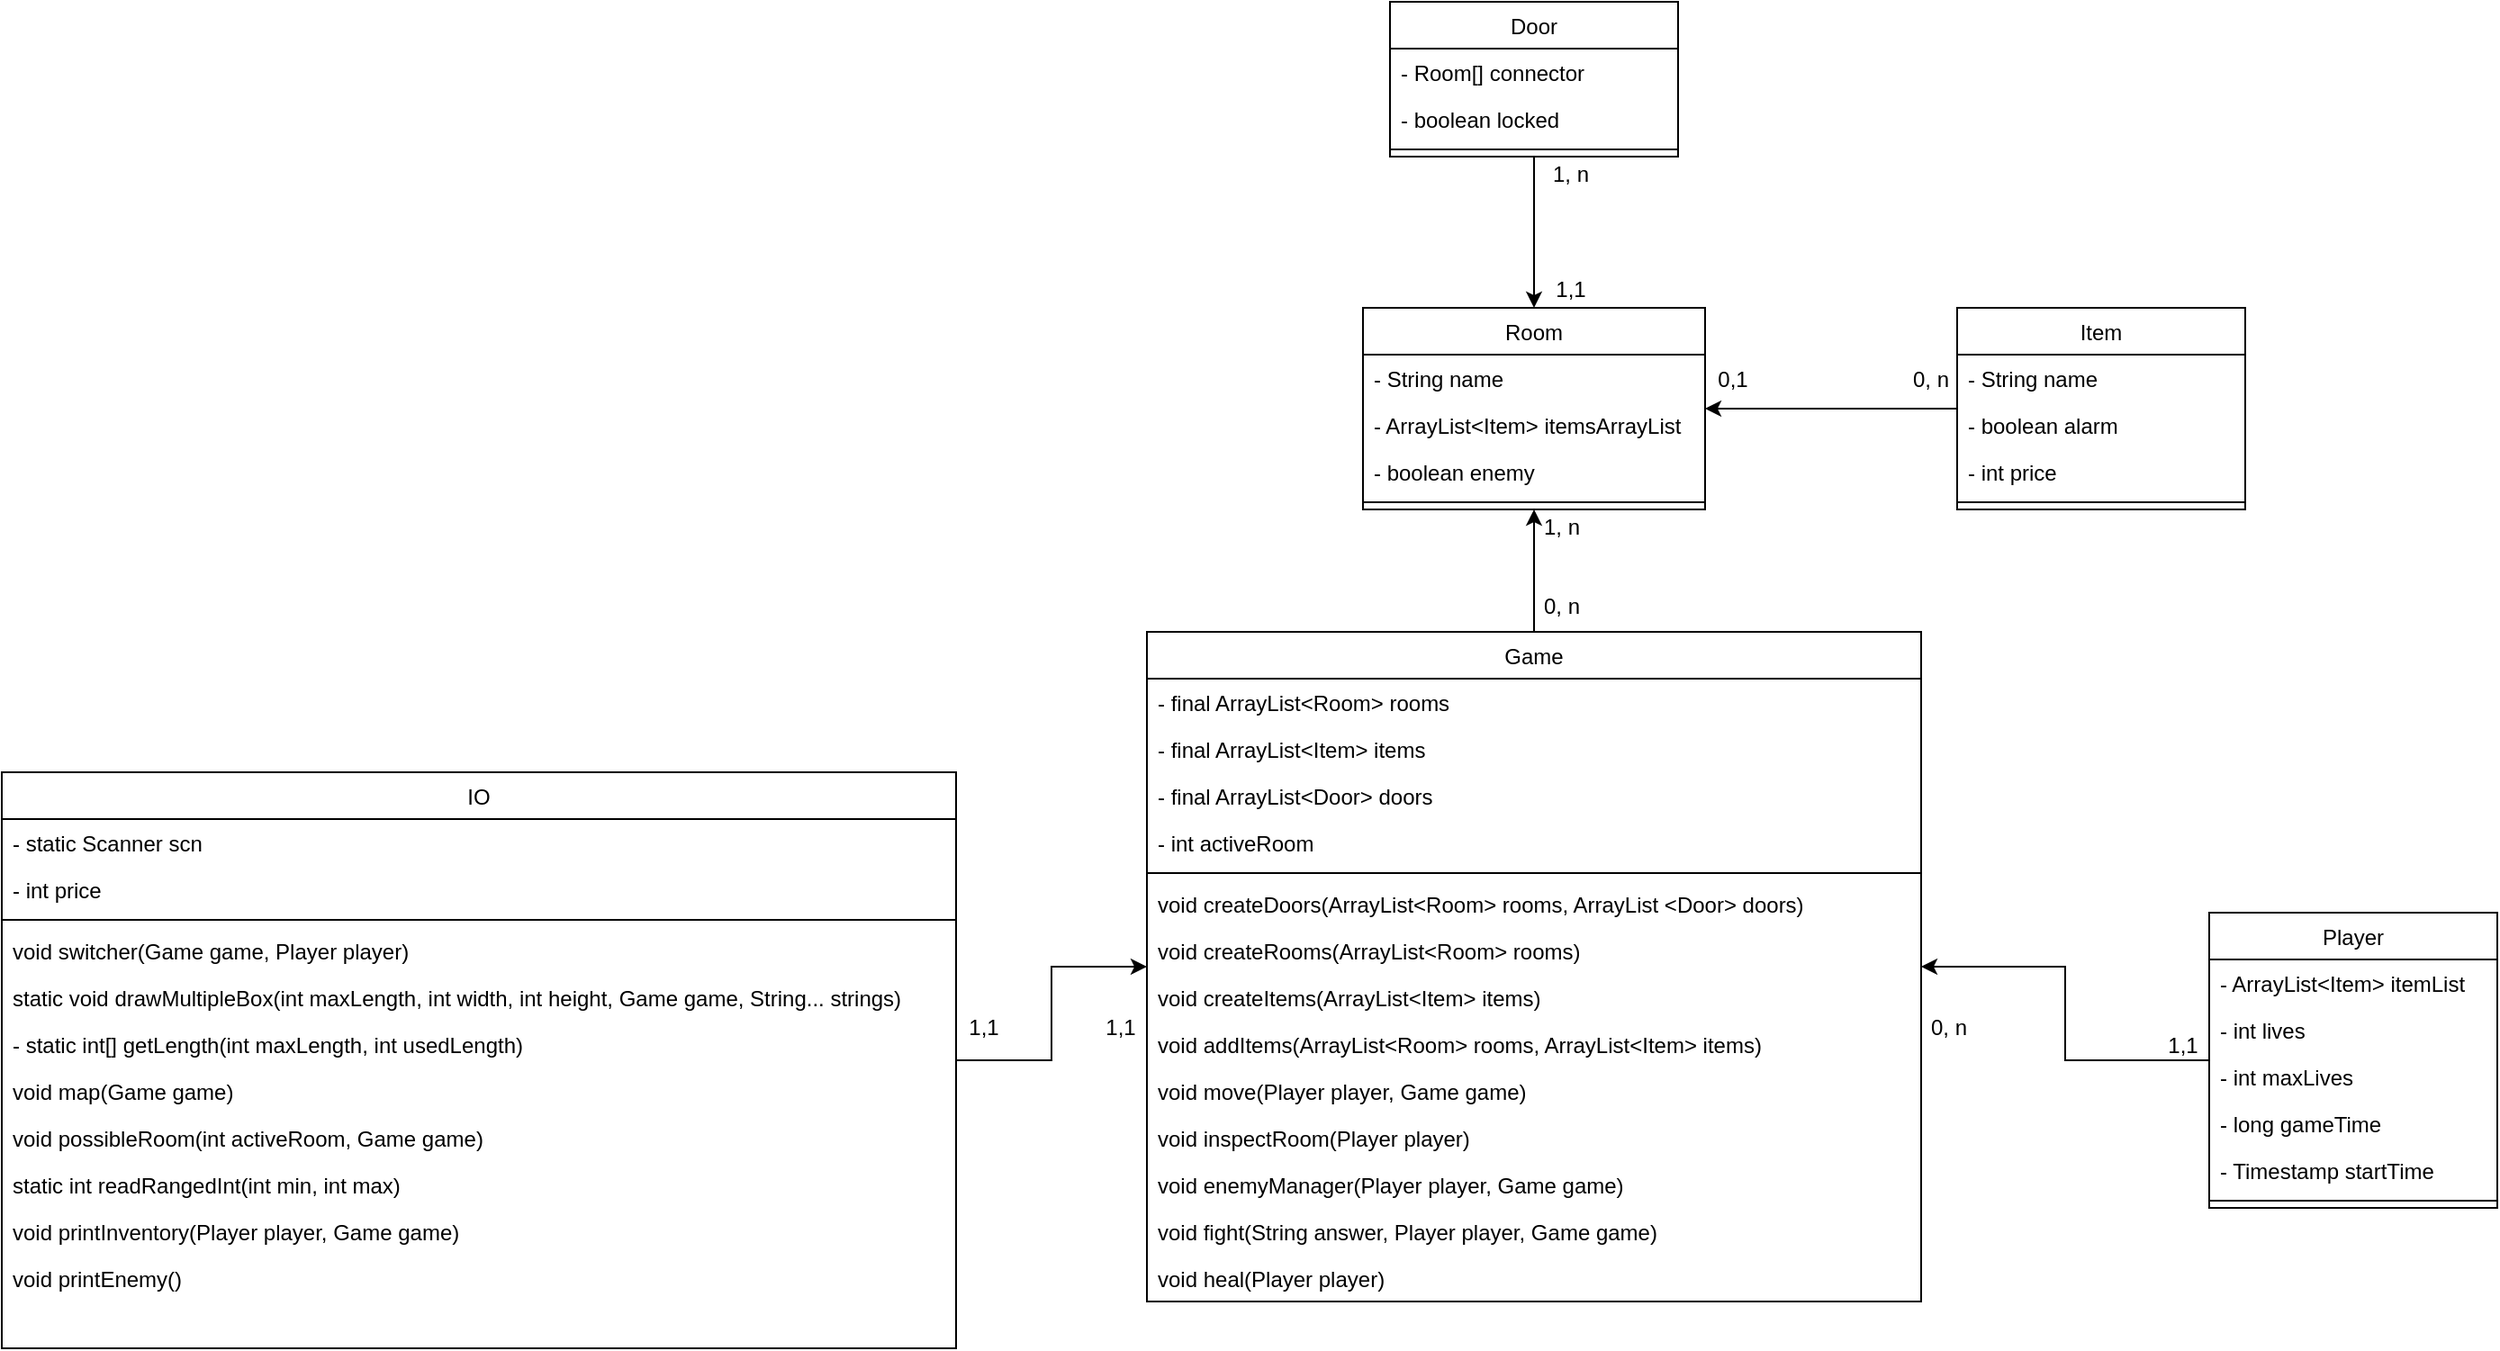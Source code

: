 <mxfile version="15.7.0" type="device"><diagram id="C5RBs43oDa-KdzZeNtuy" name="Page-1"><mxGraphModel dx="2651" dy="2196" grid="1" gridSize="10" guides="1" tooltips="1" connect="1" arrows="1" fold="1" page="1" pageScale="1" pageWidth="827" pageHeight="1169" math="0" shadow="0"><root><mxCell id="WIyWlLk6GJQsqaUBKTNV-0"/><mxCell id="WIyWlLk6GJQsqaUBKTNV-1" parent="WIyWlLk6GJQsqaUBKTNV-0"/><mxCell id="lZHKjosbEtDZUROAbVcG-98" style="edgeStyle=orthogonalEdgeStyle;rounded=0;orthogonalLoop=1;jettySize=auto;html=1;" parent="WIyWlLk6GJQsqaUBKTNV-1" source="lZHKjosbEtDZUROAbVcG-0" target="lZHKjosbEtDZUROAbVcG-18" edge="1"><mxGeometry relative="1" as="geometry"/></mxCell><mxCell id="lZHKjosbEtDZUROAbVcG-0" value="Item" style="swimlane;fontStyle=0;align=center;verticalAlign=top;childLayout=stackLayout;horizontal=1;startSize=26;horizontalStack=0;resizeParent=1;resizeLast=0;collapsible=1;marginBottom=0;rounded=0;shadow=0;strokeWidth=1;" parent="WIyWlLk6GJQsqaUBKTNV-1" vertex="1"><mxGeometry x="970" y="-740" width="160" height="112" as="geometry"><mxRectangle x="550" y="140" width="160" height="26" as="alternateBounds"/></mxGeometry></mxCell><mxCell id="lZHKjosbEtDZUROAbVcG-1" value="- String name" style="text;align=left;verticalAlign=top;spacingLeft=4;spacingRight=4;overflow=hidden;rotatable=0;points=[[0,0.5],[1,0.5]];portConstraint=eastwest;" parent="lZHKjosbEtDZUROAbVcG-0" vertex="1"><mxGeometry y="26" width="160" height="26" as="geometry"/></mxCell><mxCell id="lZHKjosbEtDZUROAbVcG-2" value="- boolean alarm" style="text;align=left;verticalAlign=top;spacingLeft=4;spacingRight=4;overflow=hidden;rotatable=0;points=[[0,0.5],[1,0.5]];portConstraint=eastwest;rounded=0;shadow=0;html=0;" parent="lZHKjosbEtDZUROAbVcG-0" vertex="1"><mxGeometry y="52" width="160" height="26" as="geometry"/></mxCell><mxCell id="lZHKjosbEtDZUROAbVcG-3" value="- int price" style="text;align=left;verticalAlign=top;spacingLeft=4;spacingRight=4;overflow=hidden;rotatable=0;points=[[0,0.5],[1,0.5]];portConstraint=eastwest;rounded=0;shadow=0;html=0;" parent="lZHKjosbEtDZUROAbVcG-0" vertex="1"><mxGeometry y="78" width="160" height="26" as="geometry"/></mxCell><mxCell id="lZHKjosbEtDZUROAbVcG-6" value="" style="line;html=1;strokeWidth=1;align=left;verticalAlign=middle;spacingTop=-1;spacingLeft=3;spacingRight=3;rotatable=0;labelPosition=right;points=[];portConstraint=eastwest;" parent="lZHKjosbEtDZUROAbVcG-0" vertex="1"><mxGeometry y="104" width="160" height="8" as="geometry"/></mxCell><mxCell id="lZHKjosbEtDZUROAbVcG-99" style="edgeStyle=orthogonalEdgeStyle;rounded=0;orthogonalLoop=1;jettySize=auto;html=1;" parent="WIyWlLk6GJQsqaUBKTNV-1" source="lZHKjosbEtDZUROAbVcG-9" target="lZHKjosbEtDZUROAbVcG-45" edge="1"><mxGeometry relative="1" as="geometry"/></mxCell><mxCell id="lZHKjosbEtDZUROAbVcG-9" value="Player" style="swimlane;fontStyle=0;align=center;verticalAlign=top;childLayout=stackLayout;horizontal=1;startSize=26;horizontalStack=0;resizeParent=1;resizeLast=0;collapsible=1;marginBottom=0;rounded=0;shadow=0;strokeWidth=1;" parent="WIyWlLk6GJQsqaUBKTNV-1" vertex="1"><mxGeometry x="1110" y="-404" width="160" height="164" as="geometry"><mxRectangle x="550" y="140" width="160" height="26" as="alternateBounds"/></mxGeometry></mxCell><mxCell id="lZHKjosbEtDZUROAbVcG-10" value="- ArrayList&lt;Item&gt; itemList" style="text;align=left;verticalAlign=top;spacingLeft=4;spacingRight=4;overflow=hidden;rotatable=0;points=[[0,0.5],[1,0.5]];portConstraint=eastwest;" parent="lZHKjosbEtDZUROAbVcG-9" vertex="1"><mxGeometry y="26" width="160" height="26" as="geometry"/></mxCell><mxCell id="lZHKjosbEtDZUROAbVcG-11" value="- int lives" style="text;align=left;verticalAlign=top;spacingLeft=4;spacingRight=4;overflow=hidden;rotatable=0;points=[[0,0.5],[1,0.5]];portConstraint=eastwest;rounded=0;shadow=0;html=0;" parent="lZHKjosbEtDZUROAbVcG-9" vertex="1"><mxGeometry y="52" width="160" height="26" as="geometry"/></mxCell><mxCell id="lZHKjosbEtDZUROAbVcG-12" value="- int maxLives" style="text;align=left;verticalAlign=top;spacingLeft=4;spacingRight=4;overflow=hidden;rotatable=0;points=[[0,0.5],[1,0.5]];portConstraint=eastwest;rounded=0;shadow=0;html=0;" parent="lZHKjosbEtDZUROAbVcG-9" vertex="1"><mxGeometry y="78" width="160" height="26" as="geometry"/></mxCell><mxCell id="lZHKjosbEtDZUROAbVcG-13" value="- long gameTime" style="text;align=left;verticalAlign=top;spacingLeft=4;spacingRight=4;overflow=hidden;rotatable=0;points=[[0,0.5],[1,0.5]];portConstraint=eastwest;rounded=0;shadow=0;html=0;" parent="lZHKjosbEtDZUROAbVcG-9" vertex="1"><mxGeometry y="104" width="160" height="26" as="geometry"/></mxCell><mxCell id="lZHKjosbEtDZUROAbVcG-14" value="- Timestamp startTime" style="text;align=left;verticalAlign=top;spacingLeft=4;spacingRight=4;overflow=hidden;rotatable=0;points=[[0,0.5],[1,0.5]];portConstraint=eastwest;rounded=0;shadow=0;html=0;" parent="lZHKjosbEtDZUROAbVcG-9" vertex="1"><mxGeometry y="130" width="160" height="26" as="geometry"/></mxCell><mxCell id="lZHKjosbEtDZUROAbVcG-15" value="" style="line;html=1;strokeWidth=1;align=left;verticalAlign=middle;spacingTop=-1;spacingLeft=3;spacingRight=3;rotatable=0;labelPosition=right;points=[];portConstraint=eastwest;" parent="lZHKjosbEtDZUROAbVcG-9" vertex="1"><mxGeometry y="156" width="160" height="8" as="geometry"/></mxCell><mxCell id="lZHKjosbEtDZUROAbVcG-18" value="Room" style="swimlane;fontStyle=0;align=center;verticalAlign=top;childLayout=stackLayout;horizontal=1;startSize=26;horizontalStack=0;resizeParent=1;resizeLast=0;collapsible=1;marginBottom=0;rounded=0;shadow=0;strokeWidth=1;" parent="WIyWlLk6GJQsqaUBKTNV-1" vertex="1"><mxGeometry x="640" y="-740" width="190" height="112" as="geometry"><mxRectangle x="550" y="140" width="160" height="26" as="alternateBounds"/></mxGeometry></mxCell><mxCell id="lZHKjosbEtDZUROAbVcG-19" value="- String name" style="text;align=left;verticalAlign=top;spacingLeft=4;spacingRight=4;overflow=hidden;rotatable=0;points=[[0,0.5],[1,0.5]];portConstraint=eastwest;" parent="lZHKjosbEtDZUROAbVcG-18" vertex="1"><mxGeometry y="26" width="190" height="26" as="geometry"/></mxCell><mxCell id="lZHKjosbEtDZUROAbVcG-20" value="- ArrayList&lt;Item&gt; itemsArrayList" style="text;align=left;verticalAlign=top;spacingLeft=4;spacingRight=4;overflow=hidden;rotatable=0;points=[[0,0.5],[1,0.5]];portConstraint=eastwest;rounded=0;shadow=0;html=0;" parent="lZHKjosbEtDZUROAbVcG-18" vertex="1"><mxGeometry y="52" width="190" height="26" as="geometry"/></mxCell><mxCell id="lZHKjosbEtDZUROAbVcG-21" value="- boolean enemy" style="text;align=left;verticalAlign=top;spacingLeft=4;spacingRight=4;overflow=hidden;rotatable=0;points=[[0,0.5],[1,0.5]];portConstraint=eastwest;rounded=0;shadow=0;html=0;" parent="lZHKjosbEtDZUROAbVcG-18" vertex="1"><mxGeometry y="78" width="190" height="26" as="geometry"/></mxCell><mxCell id="lZHKjosbEtDZUROAbVcG-24" value="" style="line;html=1;strokeWidth=1;align=left;verticalAlign=middle;spacingTop=-1;spacingLeft=3;spacingRight=3;rotatable=0;labelPosition=right;points=[];portConstraint=eastwest;" parent="lZHKjosbEtDZUROAbVcG-18" vertex="1"><mxGeometry y="104" width="190" height="8" as="geometry"/></mxCell><mxCell id="lZHKjosbEtDZUROAbVcG-91" style="edgeStyle=orthogonalEdgeStyle;rounded=0;orthogonalLoop=1;jettySize=auto;html=1;" parent="WIyWlLk6GJQsqaUBKTNV-1" source="lZHKjosbEtDZUROAbVcG-36" target="lZHKjosbEtDZUROAbVcG-18" edge="1"><mxGeometry relative="1" as="geometry"/></mxCell><mxCell id="lZHKjosbEtDZUROAbVcG-36" value="Door" style="swimlane;fontStyle=0;align=center;verticalAlign=top;childLayout=stackLayout;horizontal=1;startSize=26;horizontalStack=0;resizeParent=1;resizeLast=0;collapsible=1;marginBottom=0;rounded=0;shadow=0;strokeWidth=1;" parent="WIyWlLk6GJQsqaUBKTNV-1" vertex="1"><mxGeometry x="655" y="-910" width="160" height="86" as="geometry"><mxRectangle x="550" y="140" width="160" height="26" as="alternateBounds"/></mxGeometry></mxCell><mxCell id="lZHKjosbEtDZUROAbVcG-37" value="- Room[] connector" style="text;align=left;verticalAlign=top;spacingLeft=4;spacingRight=4;overflow=hidden;rotatable=0;points=[[0,0.5],[1,0.5]];portConstraint=eastwest;" parent="lZHKjosbEtDZUROAbVcG-36" vertex="1"><mxGeometry y="26" width="160" height="26" as="geometry"/></mxCell><mxCell id="lZHKjosbEtDZUROAbVcG-38" value="- boolean locked" style="text;align=left;verticalAlign=top;spacingLeft=4;spacingRight=4;overflow=hidden;rotatable=0;points=[[0,0.5],[1,0.5]];portConstraint=eastwest;rounded=0;shadow=0;html=0;" parent="lZHKjosbEtDZUROAbVcG-36" vertex="1"><mxGeometry y="52" width="160" height="26" as="geometry"/></mxCell><mxCell id="lZHKjosbEtDZUROAbVcG-42" value="" style="line;html=1;strokeWidth=1;align=left;verticalAlign=middle;spacingTop=-1;spacingLeft=3;spacingRight=3;rotatable=0;labelPosition=right;points=[];portConstraint=eastwest;" parent="lZHKjosbEtDZUROAbVcG-36" vertex="1"><mxGeometry y="78" width="160" height="8" as="geometry"/></mxCell><mxCell id="lZHKjosbEtDZUROAbVcG-90" style="edgeStyle=orthogonalEdgeStyle;rounded=0;orthogonalLoop=1;jettySize=auto;html=1;" parent="WIyWlLk6GJQsqaUBKTNV-1" source="lZHKjosbEtDZUROAbVcG-45" target="lZHKjosbEtDZUROAbVcG-18" edge="1"><mxGeometry relative="1" as="geometry"/></mxCell><mxCell id="lZHKjosbEtDZUROAbVcG-45" value="Game" style="swimlane;fontStyle=0;align=center;verticalAlign=top;childLayout=stackLayout;horizontal=1;startSize=26;horizontalStack=0;resizeParent=1;resizeLast=0;collapsible=1;marginBottom=0;rounded=0;shadow=0;strokeWidth=1;" parent="WIyWlLk6GJQsqaUBKTNV-1" vertex="1"><mxGeometry x="520" y="-560" width="430" height="372" as="geometry"><mxRectangle x="550" y="140" width="160" height="26" as="alternateBounds"/></mxGeometry></mxCell><mxCell id="lZHKjosbEtDZUROAbVcG-46" value="- final ArrayList&lt;Room&gt; rooms" style="text;align=left;verticalAlign=top;spacingLeft=4;spacingRight=4;overflow=hidden;rotatable=0;points=[[0,0.5],[1,0.5]];portConstraint=eastwest;" parent="lZHKjosbEtDZUROAbVcG-45" vertex="1"><mxGeometry y="26" width="430" height="26" as="geometry"/></mxCell><mxCell id="lZHKjosbEtDZUROAbVcG-63" value="- final ArrayList&lt;Item&gt; items" style="text;align=left;verticalAlign=top;spacingLeft=4;spacingRight=4;overflow=hidden;rotatable=0;points=[[0,0.5],[1,0.5]];portConstraint=eastwest;" parent="lZHKjosbEtDZUROAbVcG-45" vertex="1"><mxGeometry y="52" width="430" height="26" as="geometry"/></mxCell><mxCell id="lZHKjosbEtDZUROAbVcG-48" value="- final ArrayList&lt;Door&gt; doors" style="text;align=left;verticalAlign=top;spacingLeft=4;spacingRight=4;overflow=hidden;rotatable=0;points=[[0,0.5],[1,0.5]];portConstraint=eastwest;rounded=0;shadow=0;html=0;" parent="lZHKjosbEtDZUROAbVcG-45" vertex="1"><mxGeometry y="78" width="430" height="26" as="geometry"/></mxCell><mxCell id="lZHKjosbEtDZUROAbVcG-49" value="- int activeRoom" style="text;align=left;verticalAlign=top;spacingLeft=4;spacingRight=4;overflow=hidden;rotatable=0;points=[[0,0.5],[1,0.5]];portConstraint=eastwest;rounded=0;shadow=0;html=0;" parent="lZHKjosbEtDZUROAbVcG-45" vertex="1"><mxGeometry y="104" width="430" height="26" as="geometry"/></mxCell><mxCell id="lZHKjosbEtDZUROAbVcG-51" value="" style="line;html=1;strokeWidth=1;align=left;verticalAlign=middle;spacingTop=-1;spacingLeft=3;spacingRight=3;rotatable=0;labelPosition=right;points=[];portConstraint=eastwest;" parent="lZHKjosbEtDZUROAbVcG-45" vertex="1"><mxGeometry y="130" width="430" height="8" as="geometry"/></mxCell><mxCell id="lZHKjosbEtDZUROAbVcG-52" value="void createDoors(ArrayList&lt;Room&gt; rooms, ArrayList &lt;Door&gt; doors)" style="text;align=left;verticalAlign=top;spacingLeft=4;spacingRight=4;overflow=hidden;rotatable=0;points=[[0,0.5],[1,0.5]];portConstraint=eastwest;" parent="lZHKjosbEtDZUROAbVcG-45" vertex="1"><mxGeometry y="138" width="430" height="26" as="geometry"/></mxCell><mxCell id="lZHKjosbEtDZUROAbVcG-53" value="void createRooms(ArrayList&lt;Room&gt; rooms)" style="text;align=left;verticalAlign=top;spacingLeft=4;spacingRight=4;overflow=hidden;rotatable=0;points=[[0,0.5],[1,0.5]];portConstraint=eastwest;" parent="lZHKjosbEtDZUROAbVcG-45" vertex="1"><mxGeometry y="164" width="430" height="26" as="geometry"/></mxCell><mxCell id="lZHKjosbEtDZUROAbVcG-64" value="void createItems(ArrayList&lt;Item&gt; items)" style="text;align=left;verticalAlign=top;spacingLeft=4;spacingRight=4;overflow=hidden;rotatable=0;points=[[0,0.5],[1,0.5]];portConstraint=eastwest;" parent="lZHKjosbEtDZUROAbVcG-45" vertex="1"><mxGeometry y="190" width="430" height="26" as="geometry"/></mxCell><mxCell id="lZHKjosbEtDZUROAbVcG-65" value="void addItems(ArrayList&lt;Room&gt; rooms, ArrayList&lt;Item&gt; items)" style="text;align=left;verticalAlign=top;spacingLeft=4;spacingRight=4;overflow=hidden;rotatable=0;points=[[0,0.5],[1,0.5]];portConstraint=eastwest;" parent="lZHKjosbEtDZUROAbVcG-45" vertex="1"><mxGeometry y="216" width="430" height="26" as="geometry"/></mxCell><mxCell id="lZHKjosbEtDZUROAbVcG-66" value="void move(Player player, Game game)" style="text;align=left;verticalAlign=top;spacingLeft=4;spacingRight=4;overflow=hidden;rotatable=0;points=[[0,0.5],[1,0.5]];portConstraint=eastwest;" parent="lZHKjosbEtDZUROAbVcG-45" vertex="1"><mxGeometry y="242" width="430" height="26" as="geometry"/></mxCell><mxCell id="lZHKjosbEtDZUROAbVcG-69" value="void inspectRoom(Player player)" style="text;align=left;verticalAlign=top;spacingLeft=4;spacingRight=4;overflow=hidden;rotatable=0;points=[[0,0.5],[1,0.5]];portConstraint=eastwest;" parent="lZHKjosbEtDZUROAbVcG-45" vertex="1"><mxGeometry y="268" width="430" height="26" as="geometry"/></mxCell><mxCell id="lZHKjosbEtDZUROAbVcG-70" value="void enemyManager(Player player, Game game)" style="text;align=left;verticalAlign=top;spacingLeft=4;spacingRight=4;overflow=hidden;rotatable=0;points=[[0,0.5],[1,0.5]];portConstraint=eastwest;" parent="lZHKjosbEtDZUROAbVcG-45" vertex="1"><mxGeometry y="294" width="430" height="26" as="geometry"/></mxCell><mxCell id="lZHKjosbEtDZUROAbVcG-68" value="void fight(String answer, Player player, Game game)" style="text;align=left;verticalAlign=top;spacingLeft=4;spacingRight=4;overflow=hidden;rotatable=0;points=[[0,0.5],[1,0.5]];portConstraint=eastwest;" parent="lZHKjosbEtDZUROAbVcG-45" vertex="1"><mxGeometry y="320" width="430" height="26" as="geometry"/></mxCell><mxCell id="lZHKjosbEtDZUROAbVcG-67" value="void heal(Player player)" style="text;align=left;verticalAlign=top;spacingLeft=4;spacingRight=4;overflow=hidden;rotatable=0;points=[[0,0.5],[1,0.5]];portConstraint=eastwest;" parent="lZHKjosbEtDZUROAbVcG-45" vertex="1"><mxGeometry y="346" width="430" height="26" as="geometry"/></mxCell><mxCell id="lZHKjosbEtDZUROAbVcG-101" style="edgeStyle=orthogonalEdgeStyle;rounded=0;orthogonalLoop=1;jettySize=auto;html=1;" parent="WIyWlLk6GJQsqaUBKTNV-1" source="lZHKjosbEtDZUROAbVcG-54" target="lZHKjosbEtDZUROAbVcG-45" edge="1"><mxGeometry relative="1" as="geometry"/></mxCell><mxCell id="lZHKjosbEtDZUROAbVcG-54" value="IO" style="swimlane;fontStyle=0;align=center;verticalAlign=top;childLayout=stackLayout;horizontal=1;startSize=26;horizontalStack=0;resizeParent=1;resizeLast=0;collapsible=1;marginBottom=0;rounded=0;shadow=0;strokeWidth=1;" parent="WIyWlLk6GJQsqaUBKTNV-1" vertex="1"><mxGeometry x="-116" y="-482" width="530" height="320" as="geometry"><mxRectangle x="550" y="140" width="160" height="26" as="alternateBounds"/></mxGeometry></mxCell><mxCell id="lZHKjosbEtDZUROAbVcG-55" value="- static Scanner scn " style="text;align=left;verticalAlign=top;spacingLeft=4;spacingRight=4;overflow=hidden;rotatable=0;points=[[0,0.5],[1,0.5]];portConstraint=eastwest;" parent="lZHKjosbEtDZUROAbVcG-54" vertex="1"><mxGeometry y="26" width="530" height="26" as="geometry"/></mxCell><mxCell id="lZHKjosbEtDZUROAbVcG-56" value="- int price" style="text;align=left;verticalAlign=top;spacingLeft=4;spacingRight=4;overflow=hidden;rotatable=0;points=[[0,0.5],[1,0.5]];portConstraint=eastwest;rounded=0;shadow=0;html=0;" parent="lZHKjosbEtDZUROAbVcG-54" vertex="1"><mxGeometry y="52" width="530" height="26" as="geometry"/></mxCell><mxCell id="lZHKjosbEtDZUROAbVcG-60" value="" style="line;html=1;strokeWidth=1;align=left;verticalAlign=middle;spacingTop=-1;spacingLeft=3;spacingRight=3;rotatable=0;labelPosition=right;points=[];portConstraint=eastwest;" parent="lZHKjosbEtDZUROAbVcG-54" vertex="1"><mxGeometry y="78" width="530" height="8" as="geometry"/></mxCell><mxCell id="lZHKjosbEtDZUROAbVcG-61" value="void switcher(Game game, Player player)" style="text;align=left;verticalAlign=top;spacingLeft=4;spacingRight=4;overflow=hidden;rotatable=0;points=[[0,0.5],[1,0.5]];portConstraint=eastwest;" parent="lZHKjosbEtDZUROAbVcG-54" vertex="1"><mxGeometry y="86" width="530" height="26" as="geometry"/></mxCell><mxCell id="lZHKjosbEtDZUROAbVcG-62" value="static void drawMultipleBox(int maxLength, int width, int height, Game game, String... strings)" style="text;align=left;verticalAlign=top;spacingLeft=4;spacingRight=4;overflow=hidden;rotatable=0;points=[[0,0.5],[1,0.5]];portConstraint=eastwest;" parent="lZHKjosbEtDZUROAbVcG-54" vertex="1"><mxGeometry y="112" width="530" height="26" as="geometry"/></mxCell><mxCell id="lZHKjosbEtDZUROAbVcG-74" value="- static int[] getLength(int maxLength, int usedLength)" style="text;align=left;verticalAlign=top;spacingLeft=4;spacingRight=4;overflow=hidden;rotatable=0;points=[[0,0.5],[1,0.5]];portConstraint=eastwest;" parent="lZHKjosbEtDZUROAbVcG-54" vertex="1"><mxGeometry y="138" width="530" height="26" as="geometry"/></mxCell><mxCell id="lZHKjosbEtDZUROAbVcG-75" value="void map(Game game)" style="text;align=left;verticalAlign=top;spacingLeft=4;spacingRight=4;overflow=hidden;rotatable=0;points=[[0,0.5],[1,0.5]];portConstraint=eastwest;" parent="lZHKjosbEtDZUROAbVcG-54" vertex="1"><mxGeometry y="164" width="530" height="26" as="geometry"/></mxCell><mxCell id="lZHKjosbEtDZUROAbVcG-76" value="void possibleRoom(int activeRoom, Game game)" style="text;align=left;verticalAlign=top;spacingLeft=4;spacingRight=4;overflow=hidden;rotatable=0;points=[[0,0.5],[1,0.5]];portConstraint=eastwest;" parent="lZHKjosbEtDZUROAbVcG-54" vertex="1"><mxGeometry y="190" width="530" height="26" as="geometry"/></mxCell><mxCell id="lZHKjosbEtDZUROAbVcG-77" value="static int readRangedInt(int min, int max)" style="text;align=left;verticalAlign=top;spacingLeft=4;spacingRight=4;overflow=hidden;rotatable=0;points=[[0,0.5],[1,0.5]];portConstraint=eastwest;" parent="lZHKjosbEtDZUROAbVcG-54" vertex="1"><mxGeometry y="216" width="530" height="26" as="geometry"/></mxCell><mxCell id="lZHKjosbEtDZUROAbVcG-80" value="void printInventory(Player player, Game game)" style="text;align=left;verticalAlign=top;spacingLeft=4;spacingRight=4;overflow=hidden;rotatable=0;points=[[0,0.5],[1,0.5]];portConstraint=eastwest;" parent="lZHKjosbEtDZUROAbVcG-54" vertex="1"><mxGeometry y="242" width="530" height="26" as="geometry"/></mxCell><mxCell id="lZHKjosbEtDZUROAbVcG-81" value="void printEnemy()" style="text;align=left;verticalAlign=top;spacingLeft=4;spacingRight=4;overflow=hidden;rotatable=0;points=[[0,0.5],[1,0.5]];portConstraint=eastwest;" parent="lZHKjosbEtDZUROAbVcG-54" vertex="1"><mxGeometry y="268" width="530" height="26" as="geometry"/></mxCell><mxCell id="lZHKjosbEtDZUROAbVcG-102" value="1,1" style="text;html=1;align=center;verticalAlign=middle;resizable=0;points=[];autosize=1;strokeColor=none;fillColor=none;" parent="WIyWlLk6GJQsqaUBKTNV-1" vertex="1"><mxGeometry x="1080" y="-340" width="30" height="20" as="geometry"/></mxCell><mxCell id="lZHKjosbEtDZUROAbVcG-103" value="0, n" style="text;html=1;align=center;verticalAlign=middle;resizable=0;points=[];autosize=1;strokeColor=none;fillColor=none;" parent="WIyWlLk6GJQsqaUBKTNV-1" vertex="1"><mxGeometry x="945" y="-350" width="40" height="20" as="geometry"/></mxCell><mxCell id="lZHKjosbEtDZUROAbVcG-106" value="1,1" style="text;html=1;align=center;verticalAlign=middle;resizable=0;points=[];autosize=1;strokeColor=none;fillColor=none;" parent="WIyWlLk6GJQsqaUBKTNV-1" vertex="1"><mxGeometry x="414" y="-350" width="30" height="20" as="geometry"/></mxCell><mxCell id="lZHKjosbEtDZUROAbVcG-107" value="1,1" style="text;html=1;align=center;verticalAlign=middle;resizable=0;points=[];autosize=1;strokeColor=none;fillColor=none;" parent="WIyWlLk6GJQsqaUBKTNV-1" vertex="1"><mxGeometry x="490" y="-350" width="30" height="20" as="geometry"/></mxCell><mxCell id="lZHKjosbEtDZUROAbVcG-108" value="0,1" style="text;html=1;align=center;verticalAlign=middle;resizable=0;points=[];autosize=1;strokeColor=none;fillColor=none;" parent="WIyWlLk6GJQsqaUBKTNV-1" vertex="1"><mxGeometry x="830" y="-710" width="30" height="20" as="geometry"/></mxCell><mxCell id="lZHKjosbEtDZUROAbVcG-109" value="0, n" style="text;html=1;align=center;verticalAlign=middle;resizable=0;points=[];autosize=1;strokeColor=none;fillColor=none;" parent="WIyWlLk6GJQsqaUBKTNV-1" vertex="1"><mxGeometry x="935" y="-710" width="40" height="20" as="geometry"/></mxCell><mxCell id="lZHKjosbEtDZUROAbVcG-110" value="1, n" style="text;html=1;align=center;verticalAlign=middle;resizable=0;points=[];autosize=1;strokeColor=none;fillColor=none;" parent="WIyWlLk6GJQsqaUBKTNV-1" vertex="1"><mxGeometry x="735" y="-824" width="40" height="20" as="geometry"/></mxCell><mxCell id="lZHKjosbEtDZUROAbVcG-111" value="1,1" style="text;html=1;align=center;verticalAlign=middle;resizable=0;points=[];autosize=1;strokeColor=none;fillColor=none;" parent="WIyWlLk6GJQsqaUBKTNV-1" vertex="1"><mxGeometry x="740" y="-760" width="30" height="20" as="geometry"/></mxCell><mxCell id="lZHKjosbEtDZUROAbVcG-112" value="1, n" style="text;html=1;align=center;verticalAlign=middle;resizable=0;points=[];autosize=1;strokeColor=none;fillColor=none;" parent="WIyWlLk6GJQsqaUBKTNV-1" vertex="1"><mxGeometry x="730" y="-628" width="40" height="20" as="geometry"/></mxCell><mxCell id="lZHKjosbEtDZUROAbVcG-113" value="0, n" style="text;html=1;align=center;verticalAlign=middle;resizable=0;points=[];autosize=1;strokeColor=none;fillColor=none;" parent="WIyWlLk6GJQsqaUBKTNV-1" vertex="1"><mxGeometry x="730" y="-584" width="40" height="20" as="geometry"/></mxCell></root></mxGraphModel></diagram></mxfile>